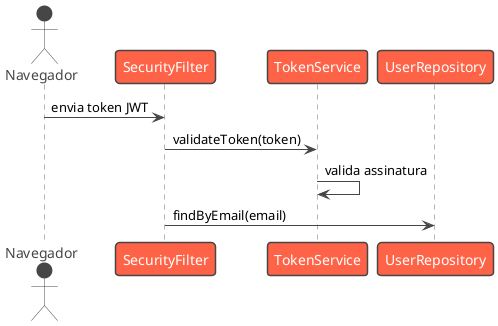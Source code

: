 @startuml
!theme vibrant
actor Navegador
participant "SecurityFilter" as SF
participant "TokenService" as TS
participant "UserRepository" as UR

Navegador -> SF : envia token JWT
SF -> TS : validateToken(token)
TS -> TS : valida assinatura
SF -> UR : findByEmail(email)
@enduml
